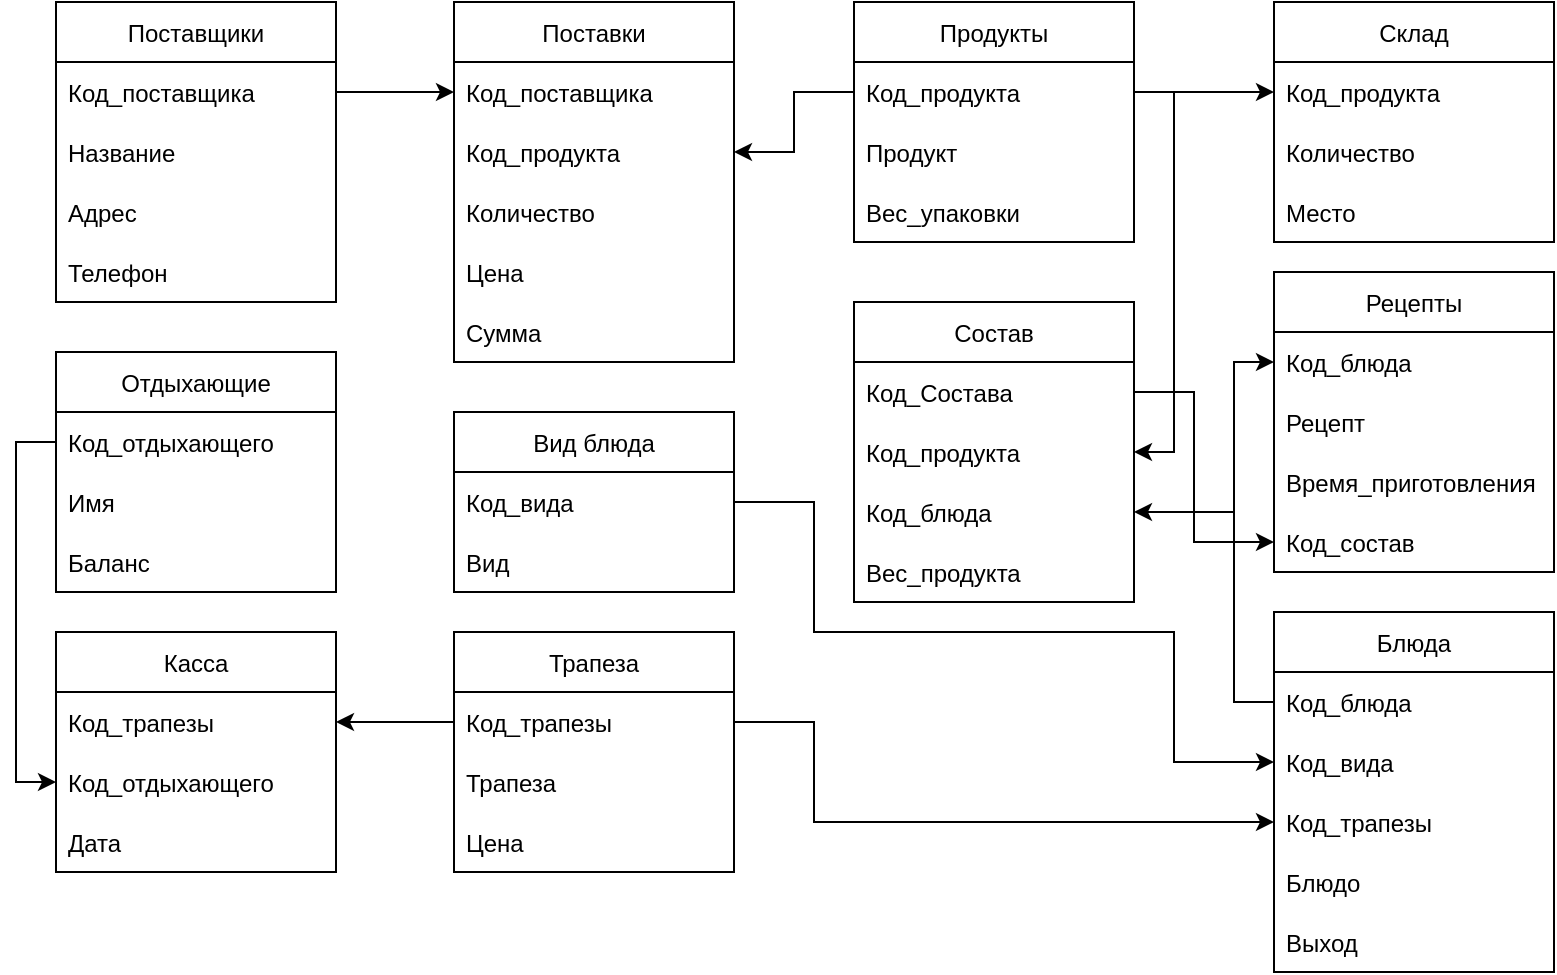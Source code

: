 <mxfile version="16.0.3" type="github">
  <diagram id="C5RBs43oDa-KdzZeNtuy" name="Page-1">
    <mxGraphModel dx="1422" dy="765" grid="1" gridSize="10" guides="1" tooltips="1" connect="1" arrows="1" fold="1" page="1" pageScale="1" pageWidth="827" pageHeight="1169" math="0" shadow="0">
      <root>
        <mxCell id="WIyWlLk6GJQsqaUBKTNV-0" />
        <mxCell id="WIyWlLk6GJQsqaUBKTNV-1" parent="WIyWlLk6GJQsqaUBKTNV-0" />
        <mxCell id="6ePBzJB0yrd3scJpW6eE-0" value="Склад" style="swimlane;fontStyle=0;childLayout=stackLayout;horizontal=1;startSize=30;horizontalStack=0;resizeParent=1;resizeParentMax=0;resizeLast=0;collapsible=1;marginBottom=0;" vertex="1" parent="WIyWlLk6GJQsqaUBKTNV-1">
          <mxGeometry x="650" y="115" width="140" height="120" as="geometry" />
        </mxCell>
        <mxCell id="6ePBzJB0yrd3scJpW6eE-1" value="Код_продукта" style="text;strokeColor=none;fillColor=none;align=left;verticalAlign=middle;spacingLeft=4;spacingRight=4;overflow=hidden;points=[[0,0.5],[1,0.5]];portConstraint=eastwest;rotatable=0;" vertex="1" parent="6ePBzJB0yrd3scJpW6eE-0">
          <mxGeometry y="30" width="140" height="30" as="geometry" />
        </mxCell>
        <mxCell id="6ePBzJB0yrd3scJpW6eE-2" value="Количество" style="text;strokeColor=none;fillColor=none;align=left;verticalAlign=middle;spacingLeft=4;spacingRight=4;overflow=hidden;points=[[0,0.5],[1,0.5]];portConstraint=eastwest;rotatable=0;" vertex="1" parent="6ePBzJB0yrd3scJpW6eE-0">
          <mxGeometry y="60" width="140" height="30" as="geometry" />
        </mxCell>
        <mxCell id="6ePBzJB0yrd3scJpW6eE-3" value="Место" style="text;strokeColor=none;fillColor=none;align=left;verticalAlign=middle;spacingLeft=4;spacingRight=4;overflow=hidden;points=[[0,0.5],[1,0.5]];portConstraint=eastwest;rotatable=0;" vertex="1" parent="6ePBzJB0yrd3scJpW6eE-0">
          <mxGeometry y="90" width="140" height="30" as="geometry" />
        </mxCell>
        <mxCell id="6ePBzJB0yrd3scJpW6eE-4" value="Поставщики" style="swimlane;fontStyle=0;childLayout=stackLayout;horizontal=1;startSize=30;horizontalStack=0;resizeParent=1;resizeParentMax=0;resizeLast=0;collapsible=1;marginBottom=0;" vertex="1" parent="WIyWlLk6GJQsqaUBKTNV-1">
          <mxGeometry x="41" y="115" width="140" height="150" as="geometry" />
        </mxCell>
        <mxCell id="6ePBzJB0yrd3scJpW6eE-5" value="Код_поставщика" style="text;strokeColor=none;fillColor=none;align=left;verticalAlign=middle;spacingLeft=4;spacingRight=4;overflow=hidden;points=[[0,0.5],[1,0.5]];portConstraint=eastwest;rotatable=0;" vertex="1" parent="6ePBzJB0yrd3scJpW6eE-4">
          <mxGeometry y="30" width="140" height="30" as="geometry" />
        </mxCell>
        <mxCell id="6ePBzJB0yrd3scJpW6eE-6" value="Название" style="text;strokeColor=none;fillColor=none;align=left;verticalAlign=middle;spacingLeft=4;spacingRight=4;overflow=hidden;points=[[0,0.5],[1,0.5]];portConstraint=eastwest;rotatable=0;" vertex="1" parent="6ePBzJB0yrd3scJpW6eE-4">
          <mxGeometry y="60" width="140" height="30" as="geometry" />
        </mxCell>
        <mxCell id="6ePBzJB0yrd3scJpW6eE-7" value="Адрес" style="text;strokeColor=none;fillColor=none;align=left;verticalAlign=middle;spacingLeft=4;spacingRight=4;overflow=hidden;points=[[0,0.5],[1,0.5]];portConstraint=eastwest;rotatable=0;" vertex="1" parent="6ePBzJB0yrd3scJpW6eE-4">
          <mxGeometry y="90" width="140" height="30" as="geometry" />
        </mxCell>
        <mxCell id="6ePBzJB0yrd3scJpW6eE-40" value="Телефон" style="text;strokeColor=none;fillColor=none;align=left;verticalAlign=middle;spacingLeft=4;spacingRight=4;overflow=hidden;points=[[0,0.5],[1,0.5]];portConstraint=eastwest;rotatable=0;" vertex="1" parent="6ePBzJB0yrd3scJpW6eE-4">
          <mxGeometry y="120" width="140" height="30" as="geometry" />
        </mxCell>
        <mxCell id="6ePBzJB0yrd3scJpW6eE-8" value="Поставки" style="swimlane;fontStyle=0;childLayout=stackLayout;horizontal=1;startSize=30;horizontalStack=0;resizeParent=1;resizeParentMax=0;resizeLast=0;collapsible=1;marginBottom=0;" vertex="1" parent="WIyWlLk6GJQsqaUBKTNV-1">
          <mxGeometry x="240" y="115" width="140" height="180" as="geometry" />
        </mxCell>
        <mxCell id="6ePBzJB0yrd3scJpW6eE-9" value="Код_поставщика" style="text;strokeColor=none;fillColor=none;align=left;verticalAlign=middle;spacingLeft=4;spacingRight=4;overflow=hidden;points=[[0,0.5],[1,0.5]];portConstraint=eastwest;rotatable=0;" vertex="1" parent="6ePBzJB0yrd3scJpW6eE-8">
          <mxGeometry y="30" width="140" height="30" as="geometry" />
        </mxCell>
        <mxCell id="6ePBzJB0yrd3scJpW6eE-10" value="Код_продукта" style="text;strokeColor=none;fillColor=none;align=left;verticalAlign=middle;spacingLeft=4;spacingRight=4;overflow=hidden;points=[[0,0.5],[1,0.5]];portConstraint=eastwest;rotatable=0;" vertex="1" parent="6ePBzJB0yrd3scJpW6eE-8">
          <mxGeometry y="60" width="140" height="30" as="geometry" />
        </mxCell>
        <mxCell id="6ePBzJB0yrd3scJpW6eE-11" value="Количество" style="text;strokeColor=none;fillColor=none;align=left;verticalAlign=middle;spacingLeft=4;spacingRight=4;overflow=hidden;points=[[0,0.5],[1,0.5]];portConstraint=eastwest;rotatable=0;" vertex="1" parent="6ePBzJB0yrd3scJpW6eE-8">
          <mxGeometry y="90" width="140" height="30" as="geometry" />
        </mxCell>
        <mxCell id="6ePBzJB0yrd3scJpW6eE-39" value="Цена" style="text;strokeColor=none;fillColor=none;align=left;verticalAlign=middle;spacingLeft=4;spacingRight=4;overflow=hidden;points=[[0,0.5],[1,0.5]];portConstraint=eastwest;rotatable=0;" vertex="1" parent="6ePBzJB0yrd3scJpW6eE-8">
          <mxGeometry y="120" width="140" height="30" as="geometry" />
        </mxCell>
        <mxCell id="6ePBzJB0yrd3scJpW6eE-38" value="Сумма" style="text;strokeColor=none;fillColor=none;align=left;verticalAlign=middle;spacingLeft=4;spacingRight=4;overflow=hidden;points=[[0,0.5],[1,0.5]];portConstraint=eastwest;rotatable=0;" vertex="1" parent="6ePBzJB0yrd3scJpW6eE-8">
          <mxGeometry y="150" width="140" height="30" as="geometry" />
        </mxCell>
        <mxCell id="6ePBzJB0yrd3scJpW6eE-12" value="Продукты" style="swimlane;fontStyle=0;childLayout=stackLayout;horizontal=1;startSize=30;horizontalStack=0;resizeParent=1;resizeParentMax=0;resizeLast=0;collapsible=1;marginBottom=0;" vertex="1" parent="WIyWlLk6GJQsqaUBKTNV-1">
          <mxGeometry x="440" y="115" width="140" height="120" as="geometry" />
        </mxCell>
        <mxCell id="6ePBzJB0yrd3scJpW6eE-13" value="Код_продукта" style="text;strokeColor=none;fillColor=none;align=left;verticalAlign=middle;spacingLeft=4;spacingRight=4;overflow=hidden;points=[[0,0.5],[1,0.5]];portConstraint=eastwest;rotatable=0;" vertex="1" parent="6ePBzJB0yrd3scJpW6eE-12">
          <mxGeometry y="30" width="140" height="30" as="geometry" />
        </mxCell>
        <mxCell id="6ePBzJB0yrd3scJpW6eE-15" value="Продукт" style="text;strokeColor=none;fillColor=none;align=left;verticalAlign=middle;spacingLeft=4;spacingRight=4;overflow=hidden;points=[[0,0.5],[1,0.5]];portConstraint=eastwest;rotatable=0;" vertex="1" parent="6ePBzJB0yrd3scJpW6eE-12">
          <mxGeometry y="60" width="140" height="30" as="geometry" />
        </mxCell>
        <mxCell id="6ePBzJB0yrd3scJpW6eE-14" value="Вес_упаковки" style="text;strokeColor=none;fillColor=none;align=left;verticalAlign=middle;spacingLeft=4;spacingRight=4;overflow=hidden;points=[[0,0.5],[1,0.5]];portConstraint=eastwest;rotatable=0;" vertex="1" parent="6ePBzJB0yrd3scJpW6eE-12">
          <mxGeometry y="90" width="140" height="30" as="geometry" />
        </mxCell>
        <mxCell id="6ePBzJB0yrd3scJpW6eE-16" value="Блюда" style="swimlane;fontStyle=0;childLayout=stackLayout;horizontal=1;startSize=30;horizontalStack=0;resizeParent=1;resizeParentMax=0;resizeLast=0;collapsible=1;marginBottom=0;" vertex="1" parent="WIyWlLk6GJQsqaUBKTNV-1">
          <mxGeometry x="650" y="420" width="140" height="180" as="geometry" />
        </mxCell>
        <mxCell id="6ePBzJB0yrd3scJpW6eE-17" value="Код_блюда" style="text;strokeColor=none;fillColor=none;align=left;verticalAlign=middle;spacingLeft=4;spacingRight=4;overflow=hidden;points=[[0,0.5],[1,0.5]];portConstraint=eastwest;rotatable=0;" vertex="1" parent="6ePBzJB0yrd3scJpW6eE-16">
          <mxGeometry y="30" width="140" height="30" as="geometry" />
        </mxCell>
        <mxCell id="6ePBzJB0yrd3scJpW6eE-18" value="Код_вида" style="text;strokeColor=none;fillColor=none;align=left;verticalAlign=middle;spacingLeft=4;spacingRight=4;overflow=hidden;points=[[0,0.5],[1,0.5]];portConstraint=eastwest;rotatable=0;" vertex="1" parent="6ePBzJB0yrd3scJpW6eE-16">
          <mxGeometry y="60" width="140" height="30" as="geometry" />
        </mxCell>
        <mxCell id="6ePBzJB0yrd3scJpW6eE-60" value="Код_трапезы" style="text;strokeColor=none;fillColor=none;align=left;verticalAlign=middle;spacingLeft=4;spacingRight=4;overflow=hidden;points=[[0,0.5],[1,0.5]];portConstraint=eastwest;rotatable=0;" vertex="1" parent="6ePBzJB0yrd3scJpW6eE-16">
          <mxGeometry y="90" width="140" height="30" as="geometry" />
        </mxCell>
        <mxCell id="6ePBzJB0yrd3scJpW6eE-65" value="Блюдо" style="text;strokeColor=none;fillColor=none;align=left;verticalAlign=middle;spacingLeft=4;spacingRight=4;overflow=hidden;points=[[0,0.5],[1,0.5]];portConstraint=eastwest;rotatable=0;" vertex="1" parent="6ePBzJB0yrd3scJpW6eE-16">
          <mxGeometry y="120" width="140" height="30" as="geometry" />
        </mxCell>
        <mxCell id="6ePBzJB0yrd3scJpW6eE-19" value="Выход" style="text;strokeColor=none;fillColor=none;align=left;verticalAlign=middle;spacingLeft=4;spacingRight=4;overflow=hidden;points=[[0,0.5],[1,0.5]];portConstraint=eastwest;rotatable=0;" vertex="1" parent="6ePBzJB0yrd3scJpW6eE-16">
          <mxGeometry y="150" width="140" height="30" as="geometry" />
        </mxCell>
        <mxCell id="6ePBzJB0yrd3scJpW6eE-20" value="Отдыхающие" style="swimlane;fontStyle=0;childLayout=stackLayout;horizontal=1;startSize=30;horizontalStack=0;resizeParent=1;resizeParentMax=0;resizeLast=0;collapsible=1;marginBottom=0;" vertex="1" parent="WIyWlLk6GJQsqaUBKTNV-1">
          <mxGeometry x="41" y="290" width="140" height="120" as="geometry" />
        </mxCell>
        <mxCell id="6ePBzJB0yrd3scJpW6eE-21" value="Код_отдыхающего" style="text;strokeColor=none;fillColor=none;align=left;verticalAlign=middle;spacingLeft=4;spacingRight=4;overflow=hidden;points=[[0,0.5],[1,0.5]];portConstraint=eastwest;rotatable=0;" vertex="1" parent="6ePBzJB0yrd3scJpW6eE-20">
          <mxGeometry y="30" width="140" height="30" as="geometry" />
        </mxCell>
        <mxCell id="6ePBzJB0yrd3scJpW6eE-23" value="Имя" style="text;strokeColor=none;fillColor=none;align=left;verticalAlign=middle;spacingLeft=4;spacingRight=4;overflow=hidden;points=[[0,0.5],[1,0.5]];portConstraint=eastwest;rotatable=0;" vertex="1" parent="6ePBzJB0yrd3scJpW6eE-20">
          <mxGeometry y="60" width="140" height="30" as="geometry" />
        </mxCell>
        <mxCell id="6ePBzJB0yrd3scJpW6eE-22" value="Баланс" style="text;strokeColor=none;fillColor=none;align=left;verticalAlign=middle;spacingLeft=4;spacingRight=4;overflow=hidden;points=[[0,0.5],[1,0.5]];portConstraint=eastwest;rotatable=0;" vertex="1" parent="6ePBzJB0yrd3scJpW6eE-20">
          <mxGeometry y="90" width="140" height="30" as="geometry" />
        </mxCell>
        <mxCell id="6ePBzJB0yrd3scJpW6eE-24" value="Рецепты" style="swimlane;fontStyle=0;childLayout=stackLayout;horizontal=1;startSize=30;horizontalStack=0;resizeParent=1;resizeParentMax=0;resizeLast=0;collapsible=1;marginBottom=0;" vertex="1" parent="WIyWlLk6GJQsqaUBKTNV-1">
          <mxGeometry x="650" y="250" width="140" height="150" as="geometry" />
        </mxCell>
        <mxCell id="6ePBzJB0yrd3scJpW6eE-25" value="Код_блюда" style="text;strokeColor=none;fillColor=none;align=left;verticalAlign=middle;spacingLeft=4;spacingRight=4;overflow=hidden;points=[[0,0.5],[1,0.5]];portConstraint=eastwest;rotatable=0;" vertex="1" parent="6ePBzJB0yrd3scJpW6eE-24">
          <mxGeometry y="30" width="140" height="30" as="geometry" />
        </mxCell>
        <mxCell id="6ePBzJB0yrd3scJpW6eE-26" value="Рецепт" style="text;strokeColor=none;fillColor=none;align=left;verticalAlign=middle;spacingLeft=4;spacingRight=4;overflow=hidden;points=[[0,0.5],[1,0.5]];portConstraint=eastwest;rotatable=0;" vertex="1" parent="6ePBzJB0yrd3scJpW6eE-24">
          <mxGeometry y="60" width="140" height="30" as="geometry" />
        </mxCell>
        <mxCell id="6ePBzJB0yrd3scJpW6eE-69" value="Время_приготовления" style="text;strokeColor=none;fillColor=none;align=left;verticalAlign=middle;spacingLeft=4;spacingRight=4;overflow=hidden;points=[[0,0.5],[1,0.5]];portConstraint=eastwest;rotatable=0;" vertex="1" parent="6ePBzJB0yrd3scJpW6eE-24">
          <mxGeometry y="90" width="140" height="30" as="geometry" />
        </mxCell>
        <mxCell id="6ePBzJB0yrd3scJpW6eE-55" value="Код_состав" style="text;strokeColor=none;fillColor=none;align=left;verticalAlign=middle;spacingLeft=4;spacingRight=4;overflow=hidden;points=[[0,0.5],[1,0.5]];portConstraint=eastwest;rotatable=0;" vertex="1" parent="6ePBzJB0yrd3scJpW6eE-24">
          <mxGeometry y="120" width="140" height="30" as="geometry" />
        </mxCell>
        <mxCell id="6ePBzJB0yrd3scJpW6eE-28" value="Вид блюда" style="swimlane;fontStyle=0;childLayout=stackLayout;horizontal=1;startSize=30;horizontalStack=0;resizeParent=1;resizeParentMax=0;resizeLast=0;collapsible=1;marginBottom=0;" vertex="1" parent="WIyWlLk6GJQsqaUBKTNV-1">
          <mxGeometry x="240" y="320" width="140" height="90" as="geometry" />
        </mxCell>
        <mxCell id="6ePBzJB0yrd3scJpW6eE-29" value="Код_вида" style="text;strokeColor=none;fillColor=none;align=left;verticalAlign=middle;spacingLeft=4;spacingRight=4;overflow=hidden;points=[[0,0.5],[1,0.5]];portConstraint=eastwest;rotatable=0;" vertex="1" parent="6ePBzJB0yrd3scJpW6eE-28">
          <mxGeometry y="30" width="140" height="30" as="geometry" />
        </mxCell>
        <mxCell id="6ePBzJB0yrd3scJpW6eE-30" value="Вид" style="text;strokeColor=none;fillColor=none;align=left;verticalAlign=middle;spacingLeft=4;spacingRight=4;overflow=hidden;points=[[0,0.5],[1,0.5]];portConstraint=eastwest;rotatable=0;" vertex="1" parent="6ePBzJB0yrd3scJpW6eE-28">
          <mxGeometry y="60" width="140" height="30" as="geometry" />
        </mxCell>
        <mxCell id="6ePBzJB0yrd3scJpW6eE-32" value="Трапеза" style="swimlane;fontStyle=0;childLayout=stackLayout;horizontal=1;startSize=30;horizontalStack=0;resizeParent=1;resizeParentMax=0;resizeLast=0;collapsible=1;marginBottom=0;" vertex="1" parent="WIyWlLk6GJQsqaUBKTNV-1">
          <mxGeometry x="240" y="430" width="140" height="120" as="geometry" />
        </mxCell>
        <mxCell id="6ePBzJB0yrd3scJpW6eE-33" value="Код_трапезы" style="text;strokeColor=none;fillColor=none;align=left;verticalAlign=middle;spacingLeft=4;spacingRight=4;overflow=hidden;points=[[0,0.5],[1,0.5]];portConstraint=eastwest;rotatable=0;" vertex="1" parent="6ePBzJB0yrd3scJpW6eE-32">
          <mxGeometry y="30" width="140" height="30" as="geometry" />
        </mxCell>
        <mxCell id="6ePBzJB0yrd3scJpW6eE-34" value="Трапеза" style="text;strokeColor=none;fillColor=none;align=left;verticalAlign=middle;spacingLeft=4;spacingRight=4;overflow=hidden;points=[[0,0.5],[1,0.5]];portConstraint=eastwest;rotatable=0;" vertex="1" parent="6ePBzJB0yrd3scJpW6eE-32">
          <mxGeometry y="60" width="140" height="30" as="geometry" />
        </mxCell>
        <mxCell id="6ePBzJB0yrd3scJpW6eE-52" value="Цена" style="text;strokeColor=none;fillColor=none;align=left;verticalAlign=middle;spacingLeft=4;spacingRight=4;overflow=hidden;points=[[0,0.5],[1,0.5]];portConstraint=eastwest;rotatable=0;" vertex="1" parent="6ePBzJB0yrd3scJpW6eE-32">
          <mxGeometry y="90" width="140" height="30" as="geometry" />
        </mxCell>
        <mxCell id="6ePBzJB0yrd3scJpW6eE-43" style="edgeStyle=orthogonalEdgeStyle;rounded=0;orthogonalLoop=1;jettySize=auto;html=1;exitX=1;exitY=0.5;exitDx=0;exitDy=0;entryX=0;entryY=0.25;entryDx=0;entryDy=0;" edge="1" parent="WIyWlLk6GJQsqaUBKTNV-1" source="6ePBzJB0yrd3scJpW6eE-5" target="6ePBzJB0yrd3scJpW6eE-8">
          <mxGeometry relative="1" as="geometry" />
        </mxCell>
        <mxCell id="6ePBzJB0yrd3scJpW6eE-44" style="edgeStyle=orthogonalEdgeStyle;rounded=0;orthogonalLoop=1;jettySize=auto;html=1;exitX=0;exitY=0.5;exitDx=0;exitDy=0;entryX=1;entryY=0.5;entryDx=0;entryDy=0;" edge="1" parent="WIyWlLk6GJQsqaUBKTNV-1" source="6ePBzJB0yrd3scJpW6eE-13" target="6ePBzJB0yrd3scJpW6eE-10">
          <mxGeometry relative="1" as="geometry" />
        </mxCell>
        <mxCell id="6ePBzJB0yrd3scJpW6eE-45" style="edgeStyle=orthogonalEdgeStyle;rounded=0;orthogonalLoop=1;jettySize=auto;html=1;exitX=1;exitY=0.5;exitDx=0;exitDy=0;entryX=0;entryY=0.5;entryDx=0;entryDy=0;" edge="1" parent="WIyWlLk6GJQsqaUBKTNV-1" source="6ePBzJB0yrd3scJpW6eE-13" target="6ePBzJB0yrd3scJpW6eE-1">
          <mxGeometry relative="1" as="geometry" />
        </mxCell>
        <mxCell id="6ePBzJB0yrd3scJpW6eE-46" value="Состав" style="swimlane;fontStyle=0;childLayout=stackLayout;horizontal=1;startSize=30;horizontalStack=0;resizeParent=1;resizeParentMax=0;resizeLast=0;collapsible=1;marginBottom=0;" vertex="1" parent="WIyWlLk6GJQsqaUBKTNV-1">
          <mxGeometry x="440" y="265" width="140" height="150" as="geometry" />
        </mxCell>
        <mxCell id="6ePBzJB0yrd3scJpW6eE-70" value="Код_Состава" style="text;strokeColor=none;fillColor=none;align=left;verticalAlign=middle;spacingLeft=4;spacingRight=4;overflow=hidden;points=[[0,0.5],[1,0.5]];portConstraint=eastwest;rotatable=0;" vertex="1" parent="6ePBzJB0yrd3scJpW6eE-46">
          <mxGeometry y="30" width="140" height="30" as="geometry" />
        </mxCell>
        <mxCell id="6ePBzJB0yrd3scJpW6eE-48" value="Код_продукта" style="text;strokeColor=none;fillColor=none;align=left;verticalAlign=middle;spacingLeft=4;spacingRight=4;overflow=hidden;points=[[0,0.5],[1,0.5]];portConstraint=eastwest;rotatable=0;" vertex="1" parent="6ePBzJB0yrd3scJpW6eE-46">
          <mxGeometry y="60" width="140" height="30" as="geometry" />
        </mxCell>
        <mxCell id="6ePBzJB0yrd3scJpW6eE-47" value="Код_блюда" style="text;strokeColor=none;fillColor=none;align=left;verticalAlign=middle;spacingLeft=4;spacingRight=4;overflow=hidden;points=[[0,0.5],[1,0.5]];portConstraint=eastwest;rotatable=0;" vertex="1" parent="6ePBzJB0yrd3scJpW6eE-46">
          <mxGeometry y="90" width="140" height="30" as="geometry" />
        </mxCell>
        <mxCell id="6ePBzJB0yrd3scJpW6eE-49" value="Вес_продукта" style="text;strokeColor=none;fillColor=none;align=left;verticalAlign=middle;spacingLeft=4;spacingRight=4;overflow=hidden;points=[[0,0.5],[1,0.5]];portConstraint=eastwest;rotatable=0;" vertex="1" parent="6ePBzJB0yrd3scJpW6eE-46">
          <mxGeometry y="120" width="140" height="30" as="geometry" />
        </mxCell>
        <mxCell id="6ePBzJB0yrd3scJpW6eE-50" style="edgeStyle=orthogonalEdgeStyle;rounded=0;orthogonalLoop=1;jettySize=auto;html=1;exitX=0;exitY=0.5;exitDx=0;exitDy=0;entryX=1;entryY=0.5;entryDx=0;entryDy=0;" edge="1" parent="WIyWlLk6GJQsqaUBKTNV-1" source="6ePBzJB0yrd3scJpW6eE-17" target="6ePBzJB0yrd3scJpW6eE-47">
          <mxGeometry relative="1" as="geometry">
            <Array as="points">
              <mxPoint x="630" y="465" />
              <mxPoint x="630" y="370" />
            </Array>
          </mxGeometry>
        </mxCell>
        <mxCell id="6ePBzJB0yrd3scJpW6eE-51" style="edgeStyle=orthogonalEdgeStyle;rounded=0;orthogonalLoop=1;jettySize=auto;html=1;exitX=0;exitY=0.5;exitDx=0;exitDy=0;entryX=0;entryY=0.5;entryDx=0;entryDy=0;" edge="1" parent="WIyWlLk6GJQsqaUBKTNV-1" source="6ePBzJB0yrd3scJpW6eE-17" target="6ePBzJB0yrd3scJpW6eE-25">
          <mxGeometry relative="1" as="geometry">
            <Array as="points">
              <mxPoint x="630" y="465" />
              <mxPoint x="630" y="295" />
            </Array>
          </mxGeometry>
        </mxCell>
        <mxCell id="6ePBzJB0yrd3scJpW6eE-53" style="edgeStyle=orthogonalEdgeStyle;rounded=0;orthogonalLoop=1;jettySize=auto;html=1;exitX=1;exitY=0.5;exitDx=0;exitDy=0;entryX=0;entryY=0.5;entryDx=0;entryDy=0;" edge="1" parent="WIyWlLk6GJQsqaUBKTNV-1" source="6ePBzJB0yrd3scJpW6eE-29" target="6ePBzJB0yrd3scJpW6eE-18">
          <mxGeometry relative="1" as="geometry">
            <Array as="points">
              <mxPoint x="420" y="365" />
              <mxPoint x="420" y="430" />
              <mxPoint x="600" y="430" />
              <mxPoint x="600" y="495" />
            </Array>
          </mxGeometry>
        </mxCell>
        <mxCell id="6ePBzJB0yrd3scJpW6eE-54" style="edgeStyle=orthogonalEdgeStyle;rounded=0;orthogonalLoop=1;jettySize=auto;html=1;exitX=1;exitY=0.5;exitDx=0;exitDy=0;entryX=1;entryY=0.5;entryDx=0;entryDy=0;" edge="1" parent="WIyWlLk6GJQsqaUBKTNV-1" source="6ePBzJB0yrd3scJpW6eE-13" target="6ePBzJB0yrd3scJpW6eE-48">
          <mxGeometry relative="1" as="geometry" />
        </mxCell>
        <mxCell id="6ePBzJB0yrd3scJpW6eE-56" value="Касса" style="swimlane;fontStyle=0;childLayout=stackLayout;horizontal=1;startSize=30;horizontalStack=0;resizeParent=1;resizeParentMax=0;resizeLast=0;collapsible=1;marginBottom=0;" vertex="1" parent="WIyWlLk6GJQsqaUBKTNV-1">
          <mxGeometry x="41" y="430" width="140" height="120" as="geometry" />
        </mxCell>
        <mxCell id="6ePBzJB0yrd3scJpW6eE-57" value="Код_трапезы" style="text;strokeColor=none;fillColor=none;align=left;verticalAlign=middle;spacingLeft=4;spacingRight=4;overflow=hidden;points=[[0,0.5],[1,0.5]];portConstraint=eastwest;rotatable=0;" vertex="1" parent="6ePBzJB0yrd3scJpW6eE-56">
          <mxGeometry y="30" width="140" height="30" as="geometry" />
        </mxCell>
        <mxCell id="6ePBzJB0yrd3scJpW6eE-58" value="Код_отдыхающего" style="text;strokeColor=none;fillColor=none;align=left;verticalAlign=middle;spacingLeft=4;spacingRight=4;overflow=hidden;points=[[0,0.5],[1,0.5]];portConstraint=eastwest;rotatable=0;" vertex="1" parent="6ePBzJB0yrd3scJpW6eE-56">
          <mxGeometry y="60" width="140" height="30" as="geometry" />
        </mxCell>
        <mxCell id="6ePBzJB0yrd3scJpW6eE-59" value="Дата" style="text;strokeColor=none;fillColor=none;align=left;verticalAlign=middle;spacingLeft=4;spacingRight=4;overflow=hidden;points=[[0,0.5],[1,0.5]];portConstraint=eastwest;rotatable=0;" vertex="1" parent="6ePBzJB0yrd3scJpW6eE-56">
          <mxGeometry y="90" width="140" height="30" as="geometry" />
        </mxCell>
        <mxCell id="6ePBzJB0yrd3scJpW6eE-62" style="edgeStyle=orthogonalEdgeStyle;rounded=0;orthogonalLoop=1;jettySize=auto;html=1;exitX=1;exitY=0.5;exitDx=0;exitDy=0;entryX=0;entryY=0.5;entryDx=0;entryDy=0;" edge="1" parent="WIyWlLk6GJQsqaUBKTNV-1" source="6ePBzJB0yrd3scJpW6eE-33" target="6ePBzJB0yrd3scJpW6eE-60">
          <mxGeometry relative="1" as="geometry">
            <Array as="points">
              <mxPoint x="420" y="475" />
              <mxPoint x="420" y="525" />
            </Array>
          </mxGeometry>
        </mxCell>
        <mxCell id="6ePBzJB0yrd3scJpW6eE-66" style="edgeStyle=orthogonalEdgeStyle;rounded=0;orthogonalLoop=1;jettySize=auto;html=1;exitX=0;exitY=0.5;exitDx=0;exitDy=0;entryX=1;entryY=0.5;entryDx=0;entryDy=0;" edge="1" parent="WIyWlLk6GJQsqaUBKTNV-1" source="6ePBzJB0yrd3scJpW6eE-33" target="6ePBzJB0yrd3scJpW6eE-57">
          <mxGeometry relative="1" as="geometry" />
        </mxCell>
        <mxCell id="6ePBzJB0yrd3scJpW6eE-68" style="edgeStyle=orthogonalEdgeStyle;rounded=0;orthogonalLoop=1;jettySize=auto;html=1;exitX=0;exitY=0.5;exitDx=0;exitDy=0;entryX=0;entryY=0.5;entryDx=0;entryDy=0;" edge="1" parent="WIyWlLk6GJQsqaUBKTNV-1" source="6ePBzJB0yrd3scJpW6eE-21" target="6ePBzJB0yrd3scJpW6eE-58">
          <mxGeometry relative="1" as="geometry">
            <Array as="points">
              <mxPoint x="21" y="335" />
              <mxPoint x="21" y="505" />
            </Array>
          </mxGeometry>
        </mxCell>
        <mxCell id="6ePBzJB0yrd3scJpW6eE-71" style="edgeStyle=orthogonalEdgeStyle;rounded=0;orthogonalLoop=1;jettySize=auto;html=1;exitX=1;exitY=0.5;exitDx=0;exitDy=0;entryX=0;entryY=0.5;entryDx=0;entryDy=0;" edge="1" parent="WIyWlLk6GJQsqaUBKTNV-1" source="6ePBzJB0yrd3scJpW6eE-70" target="6ePBzJB0yrd3scJpW6eE-55">
          <mxGeometry relative="1" as="geometry">
            <Array as="points">
              <mxPoint x="610" y="310" />
              <mxPoint x="610" y="385" />
            </Array>
          </mxGeometry>
        </mxCell>
      </root>
    </mxGraphModel>
  </diagram>
</mxfile>
